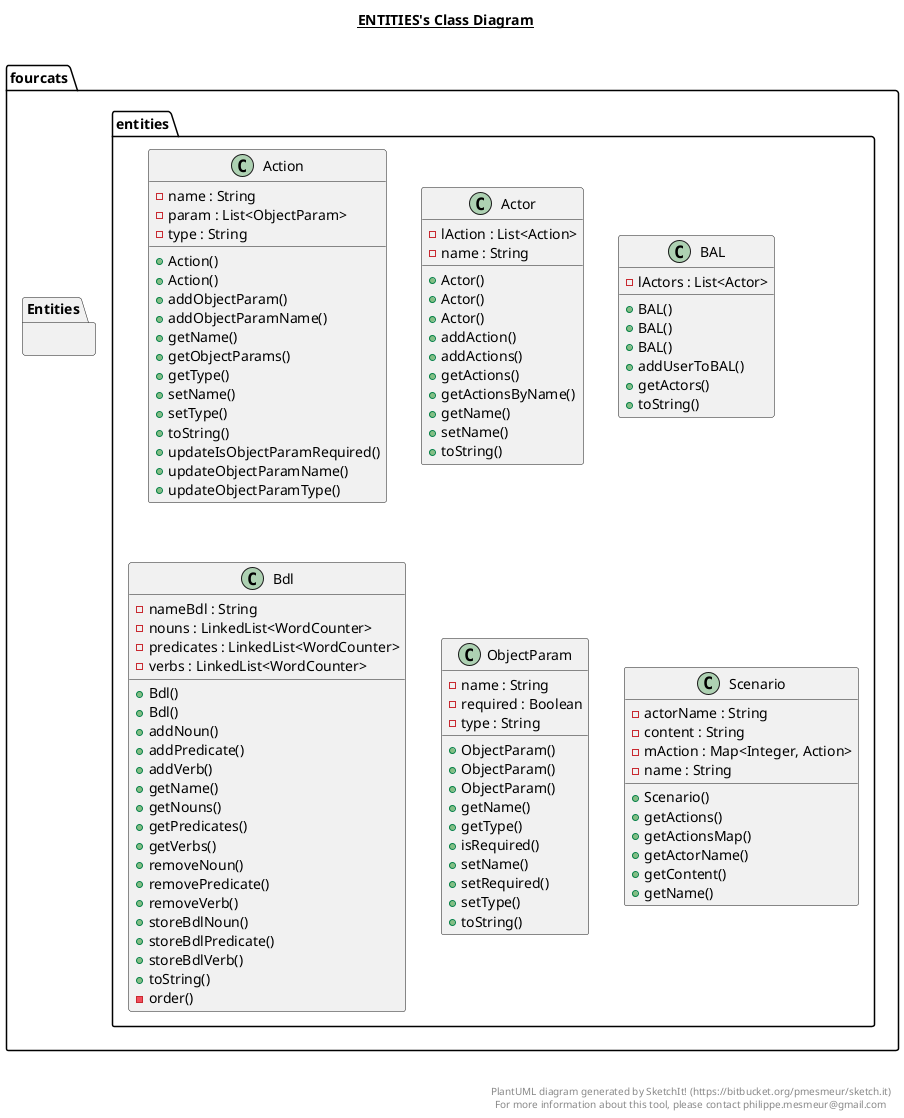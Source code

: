 @startuml

title __ENTITIES's Class Diagram__\n

  namespace fourcats {
    namespace Entities {
      class fourcats.entities.Action {
          - name : String
          - param : List<ObjectParam>
          - type : String
          + Action()
          + Action()
          + addObjectParam()
          + addObjectParamName()
          + getName()
          + getObjectParams()
          + getType()
          + setName()
          + setType()
          + toString()
          + updateIsObjectParamRequired()
          + updateObjectParamName()
          + updateObjectParamType()
      }
    }
  }
  

  namespace fourcats {
    namespace Entities {
      class fourcats.entities.Actor {
          - lAction : List<Action>
          - name : String
          + Actor()
          + Actor()
          + Actor()
          + addAction()
          + addActions()
          + getActions()
          + getActionsByName()
          + getName()
          + setName()
          + toString()
      }
    }
  }
  

  namespace fourcats {
    namespace Entities {
      class fourcats.entities.BAL {
          - lActors : List<Actor>
          + BAL()
          + BAL()
          + BAL()
          + addUserToBAL()
          + getActors()
          + toString()
      }
    }
  }
  

  namespace fourcats {
    namespace Entities {
      class fourcats.entities.Bdl {
          - nameBdl : String
          - nouns : LinkedList<WordCounter>
          - predicates : LinkedList<WordCounter>
          - verbs : LinkedList<WordCounter>
          + Bdl()
          + Bdl()
          + addNoun()
          + addPredicate()
          + addVerb()
          + getName()
          + getNouns()
          + getPredicates()
          + getVerbs()
          + removeNoun()
          + removePredicate()
          + removeVerb()
          + storeBdlNoun()
          + storeBdlPredicate()
          + storeBdlVerb()
          + toString()
          - order()
      }
    }
  }
  

  namespace fourcats {
    namespace Entities {
      class fourcats.entities.ObjectParam {
          - name : String
          - required : Boolean
          - type : String
          + ObjectParam()
          + ObjectParam()
          + ObjectParam()
          + getName()
          + getType()
          + isRequired()
          + setName()
          + setRequired()
          + setType()
          + toString()
      }
    }
  }
  

  namespace fourcats {
    namespace Entities {
      class fourcats.entities.Scenario {
          - actorName : String
          - content : String
          - mAction : Map<Integer, Action>
          - name : String
          + Scenario()
          + getActions()
          + getActionsMap()
          + getActorName()
          + getContent()
          + getName()
      }
    }
  }
  



right footer


PlantUML diagram generated by SketchIt! (https://bitbucket.org/pmesmeur/sketch.it)
For more information about this tool, please contact philippe.mesmeur@gmail.com
endfooter

@enduml
